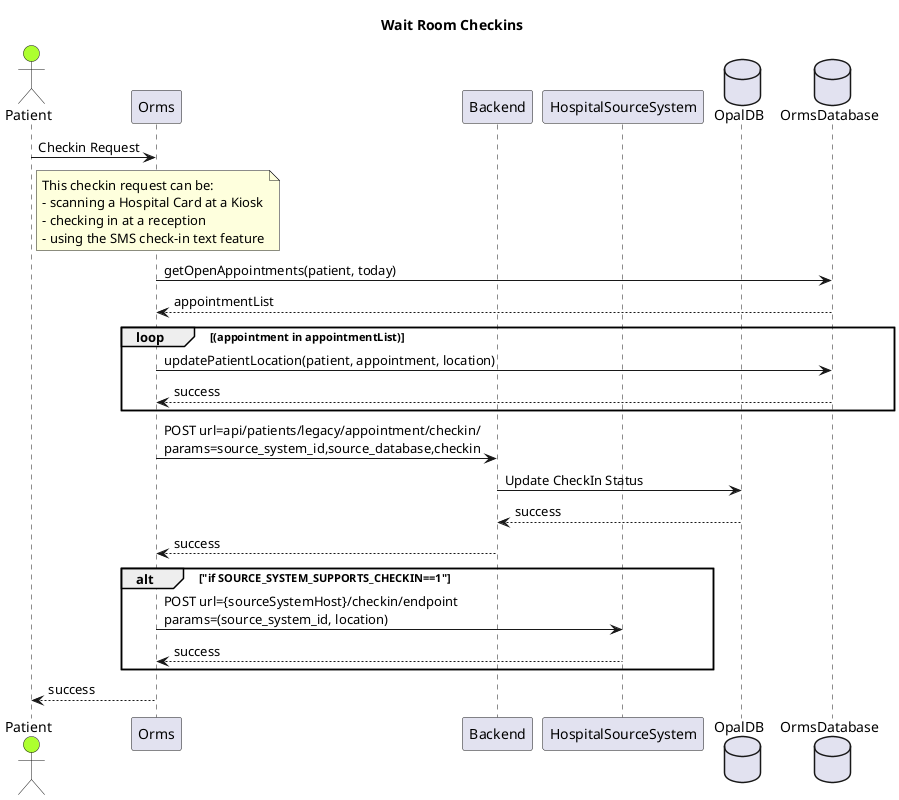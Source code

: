@startuml Wait Room Checkins
title "Wait Room Checkins"
actor Patient as patient #GreenYellow
participant Orms as orms
participant Backend as backend
participant HospitalSourceSystem as source
database OpalDB as opaldb
database OrmsDatabase as ormsdb

patient -> orms: Checkin Request
note right of patient
This checkin request can be:
- scanning a Hospital Card at a Kiosk
- checking in at a reception
- using the SMS check-in text feature
end note
orms -> ormsdb: getOpenAppointments(patient, today)
ormsdb --> orms: appointmentList
loop (appointment in appointmentList)
    orms -> ormsdb: updatePatientLocation(patient, appointment, location)
    ormsdb --> orms: success
end
orms -> backend: POST url=api/patients/legacy/appointment/checkin/\nparams=source_system_id,source_database,checkin
backend -> opaldb: Update CheckIn Status
opaldb --> backend: success
backend --> orms: success

alt "if SOURCE_SYSTEM_SUPPORTS_CHECKIN==1"
    orms -> source: POST url={sourceSystemHost}/checkin/endpoint\nparams=(source_system_id, location)
    source --> orms: success
end

orms --> patient: success
@enduml
